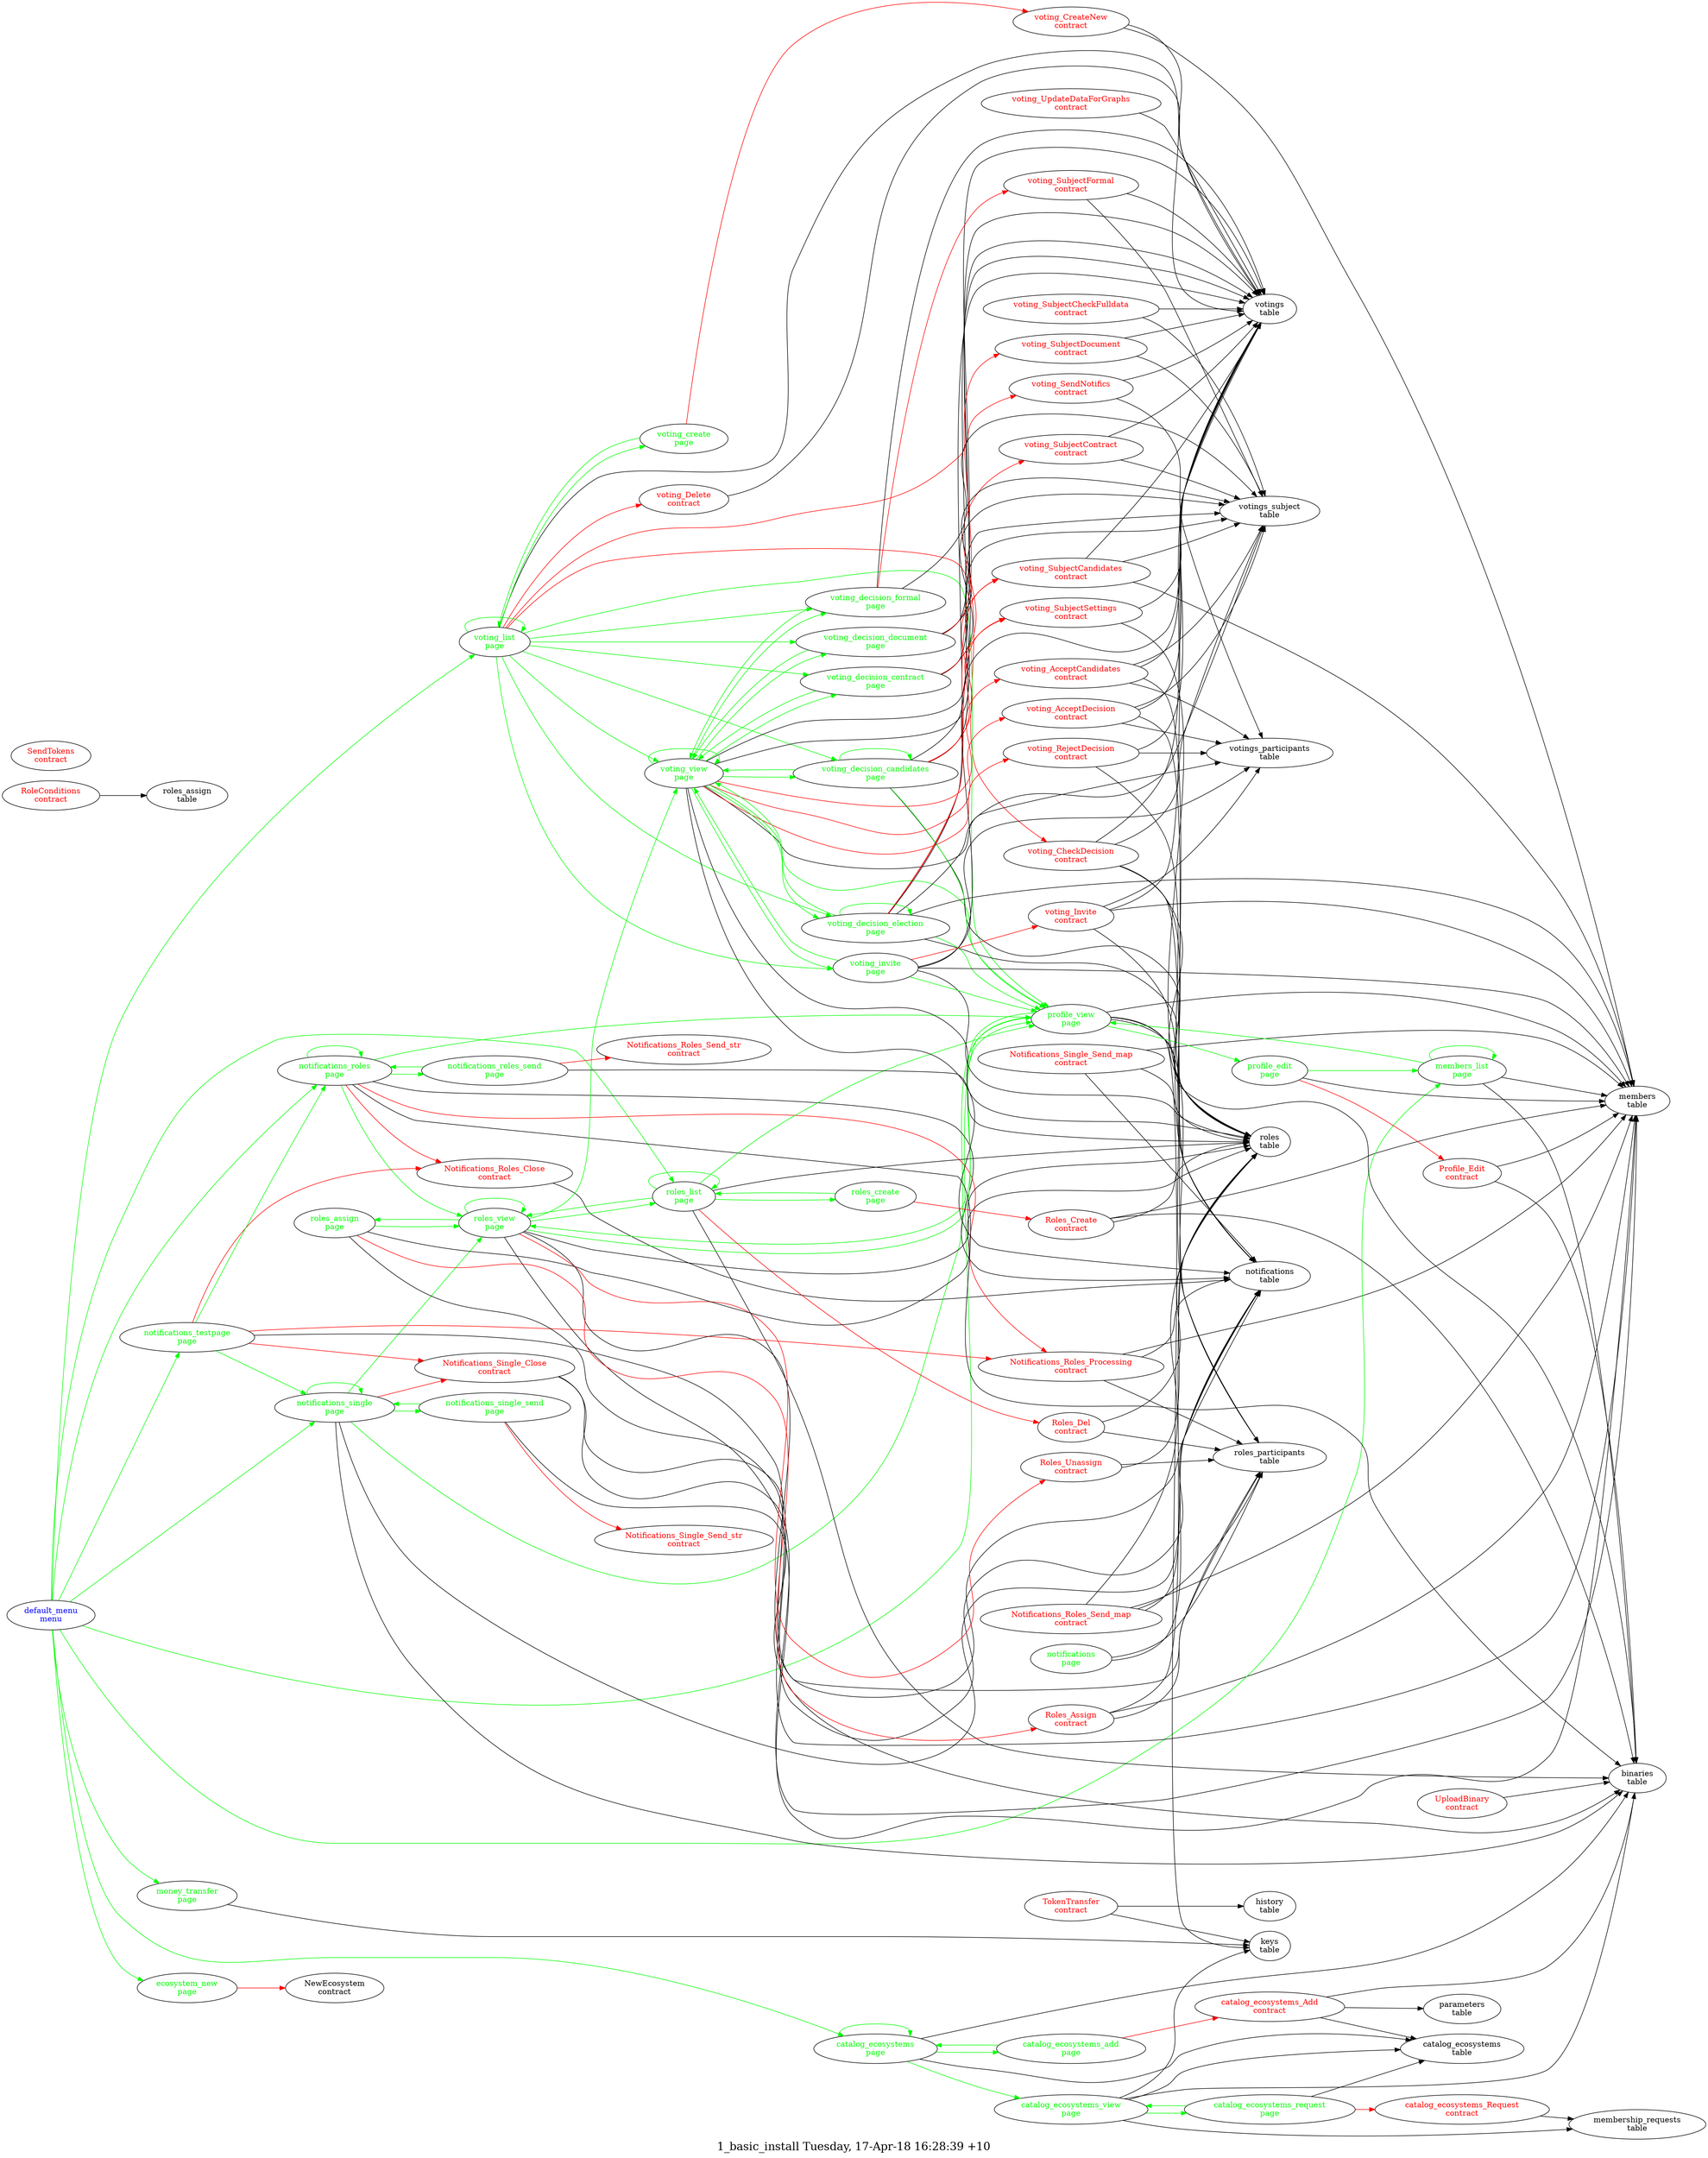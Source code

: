 digraph G {
fontsize="20.0";
label="1_basic_install Tuesday, 17-Apr-18 16:28:39 +10";
rankdir=LR;
"Notifications_Roles_Close\ncontract" -> "notifications\ntable"
"Notifications_Roles_Close\ncontract" [fontcolor=red, group=contracts];
"Notifications_Roles_Processing\ncontract" -> "notifications\ntable"
"Notifications_Roles_Processing\ncontract" -> "roles_participants\ntable"
"Notifications_Roles_Processing\ncontract" -> "members\ntable"
"Notifications_Roles_Processing\ncontract" [fontcolor=red, group=contracts];
"Notifications_Single_Send_map\ncontract" -> "members\ntable"
"Notifications_Single_Send_map\ncontract" -> "roles\ntable"
"Notifications_Single_Send_map\ncontract" -> "notifications\ntable"
"Notifications_Single_Send_map\ncontract" [fontcolor=red, group=contracts];
"Notifications_Single_Send_str\ncontract" [fontcolor=red, group=contracts];
"Notifications_Single_Close\ncontract" -> "members\ntable"
"Notifications_Single_Close\ncontract" -> "notifications\ntable"
"Notifications_Single_Close\ncontract" [fontcolor=red, group=contracts];
"Notifications_Roles_Send_map\ncontract" -> "roles\ntable"
"Notifications_Roles_Send_map\ncontract" -> "roles_participants\ntable"
"Notifications_Roles_Send_map\ncontract" -> "members\ntable"
"Notifications_Roles_Send_map\ncontract" -> "notifications\ntable"
"Notifications_Roles_Send_map\ncontract" [fontcolor=red, group=contracts];
"Notifications_Roles_Send_str\ncontract" [fontcolor=red, group=contracts];
"Profile_Edit\ncontract" -> "members\ntable"
"Profile_Edit\ncontract" -> "binaries\ntable"
"Profile_Edit\ncontract" [fontcolor=red, group=contracts];
"RoleConditions\ncontract" -> "roles_assign\ntable"
"RoleConditions\ncontract" [fontcolor=red, group=contracts];
"Roles_Assign\ncontract" -> "roles\ntable"
"Roles_Assign\ncontract" -> "members\ntable"
"Roles_Assign\ncontract" -> "roles_participants\ntable"
"Roles_Assign\ncontract" [fontcolor=red, group=contracts];
"UploadBinary\ncontract" -> "binaries\ntable"
"UploadBinary\ncontract" [fontcolor=red, group=contracts];
"Roles_Unassign\ncontract" -> "roles_participants\ntable"
"Roles_Unassign\ncontract" -> "roles\ntable"
"Roles_Unassign\ncontract" [fontcolor=red, group=contracts];
"Roles_Del\ncontract" -> "roles\ntable"
"Roles_Del\ncontract" -> "roles_participants\ntable"
"Roles_Del\ncontract" [fontcolor=red, group=contracts];
"TokenTransfer\ncontract" -> "keys\ntable"
"TokenTransfer\ncontract" -> "history\ntable"
"TokenTransfer\ncontract" [fontcolor=red, group=contracts];
"SendTokens\ncontract" [fontcolor=red, group=contracts];
"Roles_Create\ncontract" -> "members\ntable"
"Roles_Create\ncontract" -> "binaries\ntable"
"Roles_Create\ncontract" -> "roles\ntable"
"Roles_Create\ncontract" [fontcolor=red, group=contracts];
"catalog_ecosystems_Add\ncontract" -> "catalog_ecosystems\ntable"
"catalog_ecosystems_Add\ncontract" -> "parameters\ntable"
"catalog_ecosystems_Add\ncontract" -> "binaries\ntable"
"catalog_ecosystems_Add\ncontract" [fontcolor=red, group=contracts];
"catalog_ecosystems_Request\ncontract" -> "membership_requests\ntable"
"catalog_ecosystems_Request\ncontract" [fontcolor=red, group=contracts];
"voting_CheckDecision\ncontract" -> "votings\ntable"
"voting_CheckDecision\ncontract" -> "votings_subject\ntable"
"voting_CheckDecision\ncontract" -> "notifications\ntable"
"voting_CheckDecision\ncontract" -> "roles\ntable"
"voting_CheckDecision\ncontract" -> "roles_participants\ntable"
"voting_CheckDecision\ncontract" [fontcolor=red, group=contracts];
"voting_UpdateDataForGraphs\ncontract" -> "votings\ntable"
"voting_UpdateDataForGraphs\ncontract" [fontcolor=red, group=contracts];
"voting_AcceptCandidates\ncontract" -> "votings\ntable"
"voting_AcceptCandidates\ncontract" -> "votings_subject\ntable"
"voting_AcceptCandidates\ncontract" -> "votings_participants\ntable"
"voting_AcceptCandidates\ncontract" -> "notifications\ntable"
"voting_AcceptCandidates\ncontract" [fontcolor=red, group=contracts];
"voting_Invite\ncontract" -> "votings_participants\ntable"
"voting_Invite\ncontract" -> "votings\ntable"
"voting_Invite\ncontract" -> "members\ntable"
"voting_Invite\ncontract" -> "roles_participants\ntable"
"voting_Invite\ncontract" [fontcolor=red, group=contracts];
"voting_Delete\ncontract" -> "votings\ntable"
"voting_Delete\ncontract" [fontcolor=red, group=contracts];
"voting_CreateNew\ncontract" -> "members\ntable"
"voting_CreateNew\ncontract" -> "votings\ntable"
"voting_CreateNew\ncontract" [fontcolor=red, group=contracts];
"voting_AcceptDecision\ncontract" -> "votings\ntable"
"voting_AcceptDecision\ncontract" -> "votings_subject\ntable"
"voting_AcceptDecision\ncontract" -> "votings_participants\ntable"
"voting_AcceptDecision\ncontract" -> "notifications\ntable"
"voting_AcceptDecision\ncontract" [fontcolor=red, group=contracts];
"voting_SendNotifics\ncontract" -> "votings\ntable"
"voting_SendNotifics\ncontract" -> "votings_participants\ntable"
"voting_SendNotifics\ncontract" [fontcolor=red, group=contracts];
"voting_SubjectCandidates\ncontract" -> "votings\ntable"
"voting_SubjectCandidates\ncontract" -> "votings_subject\ntable"
"voting_SubjectCandidates\ncontract" -> "members\ntable"
"voting_SubjectCandidates\ncontract" [fontcolor=red, group=contracts];
"voting_SubjectCheckFulldata\ncontract" -> "votings\ntable"
"voting_SubjectCheckFulldata\ncontract" -> "votings_subject\ntable"
"voting_SubjectCheckFulldata\ncontract" [fontcolor=red, group=contracts];
"voting_SubjectContract\ncontract" -> "votings\ntable"
"voting_SubjectContract\ncontract" -> "votings_subject\ntable"
"voting_SubjectContract\ncontract" [fontcolor=red, group=contracts];
"voting_SubjectDocument\ncontract" -> "votings\ntable"
"voting_SubjectDocument\ncontract" -> "votings_subject\ntable"
"voting_SubjectDocument\ncontract" [fontcolor=red, group=contracts];
"voting_SubjectFormal\ncontract" -> "votings\ntable"
"voting_SubjectFormal\ncontract" -> "votings_subject\ntable"
"voting_SubjectFormal\ncontract" [fontcolor=red, group=contracts];
"voting_SubjectSettings\ncontract" -> "votings\ntable"
"voting_SubjectSettings\ncontract" -> "roles\ntable"
"voting_SubjectSettings\ncontract" [fontcolor=red, group=contracts];
"voting_RejectDecision\ncontract" -> "votings\ntable"
"voting_RejectDecision\ncontract" -> "votings_participants\ntable"
"voting_RejectDecision\ncontract" -> "notifications\ntable"
"voting_RejectDecision\ncontract" [fontcolor=red, group=contracts];
"default_menu\nmenu" -> "profile_view\npage"  [ color=green ]
"default_menu\nmenu" -> "members_list\npage"  [ color=green ]
"default_menu\nmenu" -> "notifications_single\npage"  [ color=green ]
"default_menu\nmenu" -> "notifications_roles\npage"  [ color=green ]
"default_menu\nmenu" -> "notifications_testpage\npage"  [ color=green ]
"default_menu\nmenu" -> "roles_list\npage"  [ color=green ]
"default_menu\nmenu" -> "catalog_ecosystems\npage"  [ color=green ]
"default_menu\nmenu" -> "money_transfer\npage"  [ color=green ]
"default_menu\nmenu" -> "ecosystem_new\npage"  [ color=green ]
"default_menu\nmenu" -> "voting_list\npage"  [ color=green ]
"default_menu\nmenu" [fontcolor=blue, group=menus];
"catalog_ecosystems\npage" -> "catalog_ecosystems\ntable"
"catalog_ecosystems\npage" -> "binaries\ntable"
"catalog_ecosystems\npage" -> "catalog_ecosystems\npage"  [ color=green ]
"catalog_ecosystems\npage" -> "catalog_ecosystems_view\npage"  [ color=green ]
"catalog_ecosystems\npage" -> "catalog_ecosystems_add\npage"  [ color=green ]
"catalog_ecosystems\npage" [fontcolor=green, group=pages];
"catalog_ecosystems_add\npage" -> "catalog_ecosystems_Add\ncontract"  [ color=red ]
"catalog_ecosystems_add\npage" -> "catalog_ecosystems\npage"  [ color=green ]
"catalog_ecosystems_add\npage" [fontcolor=green, group=pages];
"catalog_ecosystems_request\npage" -> "catalog_ecosystems_Request\ncontract"  [ color=red ]
"catalog_ecosystems_request\npage" -> "catalog_ecosystems\ntable"
"catalog_ecosystems_request\npage" -> "catalog_ecosystems_view\npage"  [ color=green ]
"catalog_ecosystems_request\npage" [fontcolor=green, group=pages];
"catalog_ecosystems_view\npage" -> "catalog_ecosystems\ntable"
"catalog_ecosystems_view\npage" -> "binaries\ntable"
"catalog_ecosystems_view\npage" -> "keys\ntable"
"catalog_ecosystems_view\npage" -> "membership_requests\ntable"
"catalog_ecosystems_view\npage" -> "catalog_ecosystems_request\npage"  [ color=green ]
"catalog_ecosystems_view\npage" [fontcolor=green, group=pages];
"ecosystem_new\npage" -> "NewEcosystem\ncontract"  [ color=red ]
"ecosystem_new\npage" [fontcolor=green, group=pages];
"members_list\npage" -> "members\ntable"
"members_list\npage" -> "binaries\ntable"
"members_list\npage" -> "profile_view\npage"  [ color=green ]
"members_list\npage" -> "members_list\npage"  [ color=green ]
"members_list\npage" [fontcolor=green, group=pages];
"money_transfer\npage" -> "keys\ntable"
"money_transfer\npage" [fontcolor=green, group=pages];
"notifications\npage" -> "notifications\ntable"
"notifications\npage" -> "roles_participants\ntable"
"notifications\npage" [fontcolor=green, group=pages];
"notifications_roles\npage" -> "Notifications_Roles_Processing\ncontract"  [ color=red ]
"notifications_roles\npage" -> "Notifications_Roles_Close\ncontract"  [ color=red ]
"notifications_roles\npage" -> "notifications\ntable"
"notifications_roles\npage" -> "binaries\ntable"
"notifications_roles\npage" -> "roles_view\npage"  [ color=green ]
"notifications_roles\npage" -> "profile_view\npage"  [ color=green ]
"notifications_roles\npage" -> "notifications_roles\npage"  [ color=green ]
"notifications_roles\npage" -> "notifications_roles_send\npage"  [ color=green ]
"notifications_roles\npage" [fontcolor=green, group=pages];
"notifications_roles_send\npage" -> "Notifications_Roles_Send_str\ncontract"  [ color=red ]
"notifications_roles_send\npage" -> "roles\ntable"
"notifications_roles_send\npage" -> "notifications_roles\npage"  [ color=green ]
"notifications_roles_send\npage" [fontcolor=green, group=pages];
"notifications_single\npage" -> "Notifications_Single_Close\ncontract"  [ color=red ]
"notifications_single\npage" -> "notifications\ntable"
"notifications_single\npage" -> "binaries\ntable"
"notifications_single\npage" -> "profile_view\npage"  [ color=green ]
"notifications_single\npage" -> "roles_view\npage"  [ color=green ]
"notifications_single\npage" -> "notifications_single\npage"  [ color=green ]
"notifications_single\npage" -> "notifications_single_send\npage"  [ color=green ]
"notifications_single\npage" [fontcolor=green, group=pages];
"notifications_single_send\npage" -> "Notifications_Single_Send_str\ncontract"  [ color=red ]
"notifications_single_send\npage" -> "members\ntable"
"notifications_single_send\npage" -> "notifications_single\npage"  [ color=green ]
"notifications_single_send\npage" [fontcolor=green, group=pages];
"notifications_testpage\npage" -> "Notifications_Single_Close\ncontract"  [ color=red ]
"notifications_testpage\npage" -> "Notifications_Roles_Processing\ncontract"  [ color=red ]
"notifications_testpage\npage" -> "Notifications_Roles_Close\ncontract"  [ color=red ]
"notifications_testpage\npage" -> "notifications\ntable"
"notifications_testpage\npage" -> "notifications_single\npage"  [ color=green ]
"notifications_testpage\npage" -> "notifications_roles\npage"  [ color=green ]
"notifications_testpage\npage" [fontcolor=green, group=pages];
"profile_edit\npage" -> "Profile_Edit\ncontract"  [ color=red ]
"profile_edit\npage" -> "members\ntable"
"profile_edit\npage" -> "members_list\npage"  [ color=green ]
"profile_edit\npage" [fontcolor=green, group=pages];
"profile_view\npage" -> "members\ntable"
"profile_view\npage" -> "keys\ntable"
"profile_view\npage" -> "binaries\ntable"
"profile_view\npage" -> "roles_participants\ntable"
"profile_view\npage" -> "profile_edit\npage"  [ color=green ]
"profile_view\npage" -> "roles_view\npage"  [ color=green ]
"profile_view\npage" [fontcolor=green, group=pages];
"roles_assign\npage" -> "Roles_Assign\ncontract"  [ color=red ]
"roles_assign\npage" -> "roles\ntable"
"roles_assign\npage" -> "members\ntable"
"roles_assign\npage" -> "roles_view\npage"  [ color=green ]
"roles_assign\npage" [fontcolor=green, group=pages];
"roles_create\npage" -> "Roles_Create\ncontract"  [ color=red ]
"roles_create\npage" -> "roles_list\npage"  [ color=green ]
"roles_create\npage" [fontcolor=green, group=pages];
"roles_list\npage" -> "Roles_Del\ncontract"  [ color=red ]
"roles_list\npage" -> "roles\ntable"
"roles_list\npage" -> "binaries\ntable"
"roles_list\npage" -> "profile_view\npage"  [ color=green ]
"roles_list\npage" -> "roles_view\npage"  [ color=green ]
"roles_list\npage" -> "roles_list\npage"  [ color=green ]
"roles_list\npage" -> "roles_create\npage"  [ color=green ]
"roles_list\npage" [fontcolor=green, group=pages];
"roles_view\npage" -> "Roles_Unassign\ncontract"  [ color=red ]
"roles_view\npage" -> "roles\ntable"
"roles_view\npage" -> "roles_participants\ntable"
"roles_view\npage" -> "binaries\ntable"
"roles_view\npage" -> "profile_view\npage"  [ color=green ]
"roles_view\npage" -> "voting_view\npage"  [ color=green ]
"roles_view\npage" -> "roles_view\npage"  [ color=green ]
"roles_view\npage" -> "roles_list\npage"  [ color=green ]
"roles_view\npage" -> "roles_assign\npage"  [ color=green ]
"roles_view\npage" [fontcolor=green, group=pages];
"voting_create\npage" -> "voting_CreateNew\ncontract"  [ color=red ]
"voting_create\npage" -> "voting_list\npage"  [ color=green ]
"voting_create\npage" [fontcolor=green, group=pages];
"voting_decision_candidates\npage" -> "voting_SubjectCandidates\ncontract"  [ color=red ]
"voting_decision_candidates\npage" -> "voting_SubjectSettings\ncontract"  [ color=red ]
"voting_decision_candidates\npage" -> "votings\ntable"
"voting_decision_candidates\npage" -> "votings_subject\ntable"
"voting_decision_candidates\npage" -> "roles\ntable"
"voting_decision_candidates\npage" -> "voting_decision_candidates\npage"  [ color=green ]
"voting_decision_candidates\npage" -> "profile_view\npage"  [ color=green ]
"voting_decision_candidates\npage" -> "voting_view\npage"  [ color=green ]
"voting_decision_candidates\npage" [fontcolor=green, group=pages];
"voting_decision_contract\npage" -> "voting_SubjectContract\ncontract"  [ color=red ]
"voting_decision_contract\npage" -> "votings\ntable"
"voting_decision_contract\npage" -> "votings_subject\ntable"
"voting_decision_contract\npage" -> "voting_view\npage"  [ color=green ]
"voting_decision_contract\npage" [fontcolor=green, group=pages];
"voting_decision_document\npage" -> "voting_SubjectDocument\ncontract"  [ color=red ]
"voting_decision_document\npage" -> "votings\ntable"
"voting_decision_document\npage" -> "votings_subject\ntable"
"voting_decision_document\npage" -> "voting_view\npage"  [ color=green ]
"voting_decision_document\npage" [fontcolor=green, group=pages];
"voting_decision_election\npage" -> "voting_SubjectCandidates\ncontract"  [ color=red ]
"voting_decision_election\npage" -> "voting_SubjectSettings\ncontract"  [ color=red ]
"voting_decision_election\npage" -> "votings\ntable"
"voting_decision_election\npage" -> "members\ntable"
"voting_decision_election\npage" -> "votings_subject\ntable"
"voting_decision_election\npage" -> "roles\ntable"
"voting_decision_election\npage" -> "voting_decision_election\npage"  [ color=green ]
"voting_decision_election\npage" -> "profile_view\npage"  [ color=green ]
"voting_decision_election\npage" -> "voting_view\npage"  [ color=green ]
"voting_decision_election\npage" [fontcolor=green, group=pages];
"voting_decision_formal\npage" -> "voting_SubjectFormal\ncontract"  [ color=red ]
"voting_decision_formal\npage" -> "votings\ntable"
"voting_decision_formal\npage" -> "votings_subject\ntable"
"voting_decision_formal\npage" -> "voting_view\npage"  [ color=green ]
"voting_decision_formal\npage" [fontcolor=green, group=pages];
"voting_invite\npage" -> "voting_Invite\ncontract"  [ color=red ]
"voting_invite\npage" -> "votings\ntable"
"voting_invite\npage" -> "members\ntable"
"voting_invite\npage" -> "roles\ntable"
"voting_invite\npage" -> "votings_participants\ntable"
"voting_invite\npage" -> "profile_view\npage"  [ color=green ]
"voting_invite\npage" -> "voting_view\npage"  [ color=green ]
"voting_invite\npage" [fontcolor=green, group=pages];
"voting_list\npage" -> "voting_SendNotifics\ncontract"  [ color=red ]
"voting_list\npage" -> "voting_CheckDecision\ncontract"  [ color=red ]
"voting_list\npage" -> "voting_Delete\ncontract"  [ color=red ]
"voting_list\npage" -> "votings\ntable"
"voting_list\npage" -> "voting_view\npage"  [ color=green ]
"voting_list\npage" -> "voting_decision_candidates\npage"  [ color=green ]
"voting_list\npage" -> "voting_decision_election\npage"  [ color=green ]
"voting_list\npage" -> "voting_decision_document\npage"  [ color=green ]
"voting_list\npage" -> "voting_decision_formal\npage"  [ color=green ]
"voting_list\npage" -> "voting_decision_contract\npage"  [ color=green ]
"voting_list\npage" -> "voting_invite\npage"  [ color=green ]
"voting_list\npage" -> "voting_list\npage"  [ color=green ]
"voting_list\npage" -> "profile_view\npage"  [ color=green ]
"voting_list\npage" -> "voting_create\npage"  [ color=green ]
"voting_list\npage" [fontcolor=green, group=pages];
"voting_view\npage" -> "voting_AcceptCandidates\ncontract"  [ color=red ]
"voting_view\npage" -> "voting_RejectDecision\ncontract"  [ color=red ]
"voting_view\npage" -> "voting_AcceptDecision\ncontract"  [ color=red ]
"voting_view\npage" -> "notifications\ntable"
"voting_view\npage" -> "votings\ntable"
"voting_view\npage" -> "votings_participants\ntable"
"voting_view\npage" -> "roles\ntable"
"voting_view\npage" -> "votings_subject\ntable"
"voting_view\npage" -> "profile_view\npage"  [ color=green ]
"voting_view\npage" -> "voting_view\npage"  [ color=green ]
"voting_view\npage" -> "voting_decision_candidates\npage"  [ color=green ]
"voting_view\npage" -> "voting_decision_election\npage"  [ color=green ]
"voting_view\npage" -> "voting_decision_document\npage"  [ color=green ]
"voting_view\npage" -> "voting_decision_formal\npage"  [ color=green ]
"voting_view\npage" -> "voting_decision_contract\npage"  [ color=green ]
"voting_view\npage" -> "voting_invite\npage"  [ color=green ]
"voting_view\npage" [fontcolor=green, group=pages];
"binaries\ntable" [group=tables];
"catalog_ecosystems\ntable" [group=tables];
"members\ntable" [group=tables];
"notifications\ntable" [group=tables];
"roles\ntable" [group=tables];
"roles_participants\ntable" [group=tables];
"votings\ntable" [group=tables];
"votings_participants\ntable" [group=tables];
"votings_subject\ntable" [group=tables];
}
